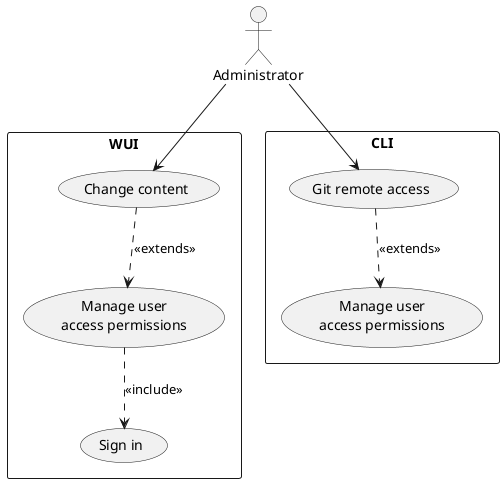 @startuml
' left to right direction
skinparam packageStyle rectangle
actor "Administrator" as admin
rectangle "WUI" {
    usecase "Change content" as content
    usecase "Manage user\naccess permissions" as perm
    admin --> content
    perm ..> (Sign in) : <<include>>
    content ..> perm : <<extends>>
}
rectangle "CLI" {
    usecase "Git remote access" as gitr
    usecase "Manage user\naccess permissions" as cperm
    gitr ..> cperm : <<extends>>
    admin --> gitr
}
@enduml